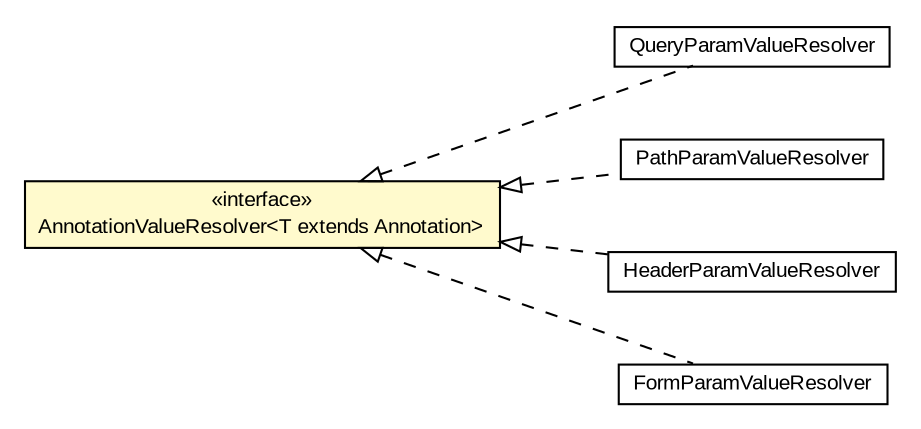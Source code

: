 #!/usr/local/bin/dot
#
# Class diagram 
# Generated by UMLGraph version R5_6-24-gf6e263 (http://www.umlgraph.org/)
#

digraph G {
	edge [fontname="arial",fontsize=10,labelfontname="arial",labelfontsize=10];
	node [fontname="arial",fontsize=10,shape=plaintext];
	nodesep=0.25;
	ranksep=0.5;
	rankdir=LR;
	// com.gwtplatform.dispatch.rest.rebind.util.QueryParamValueResolver
	c124715 [label=<<table title="com.gwtplatform.dispatch.rest.rebind.util.QueryParamValueResolver" border="0" cellborder="1" cellspacing="0" cellpadding="2" port="p" href="./QueryParamValueResolver.html">
		<tr><td><table border="0" cellspacing="0" cellpadding="1">
<tr><td align="center" balign="center"> QueryParamValueResolver </td></tr>
		</table></td></tr>
		</table>>, URL="./QueryParamValueResolver.html", fontname="arial", fontcolor="black", fontsize=10.0];
	// com.gwtplatform.dispatch.rest.rebind.util.PathParamValueResolver
	c124716 [label=<<table title="com.gwtplatform.dispatch.rest.rebind.util.PathParamValueResolver" border="0" cellborder="1" cellspacing="0" cellpadding="2" port="p" href="./PathParamValueResolver.html">
		<tr><td><table border="0" cellspacing="0" cellpadding="1">
<tr><td align="center" balign="center"> PathParamValueResolver </td></tr>
		</table></td></tr>
		</table>>, URL="./PathParamValueResolver.html", fontname="arial", fontcolor="black", fontsize=10.0];
	// com.gwtplatform.dispatch.rest.rebind.util.HeaderParamValueResolver
	c124717 [label=<<table title="com.gwtplatform.dispatch.rest.rebind.util.HeaderParamValueResolver" border="0" cellborder="1" cellspacing="0" cellpadding="2" port="p" href="./HeaderParamValueResolver.html">
		<tr><td><table border="0" cellspacing="0" cellpadding="1">
<tr><td align="center" balign="center"> HeaderParamValueResolver </td></tr>
		</table></td></tr>
		</table>>, URL="./HeaderParamValueResolver.html", fontname="arial", fontcolor="black", fontsize=10.0];
	// com.gwtplatform.dispatch.rest.rebind.util.FormParamValueResolver
	c124719 [label=<<table title="com.gwtplatform.dispatch.rest.rebind.util.FormParamValueResolver" border="0" cellborder="1" cellspacing="0" cellpadding="2" port="p" href="./FormParamValueResolver.html">
		<tr><td><table border="0" cellspacing="0" cellpadding="1">
<tr><td align="center" balign="center"> FormParamValueResolver </td></tr>
		</table></td></tr>
		</table>>, URL="./FormParamValueResolver.html", fontname="arial", fontcolor="black", fontsize=10.0];
	// com.gwtplatform.dispatch.rest.rebind.util.AnnotationValueResolver<T extends java.lang.annotation.Annotation>
	c124720 [label=<<table title="com.gwtplatform.dispatch.rest.rebind.util.AnnotationValueResolver" border="0" cellborder="1" cellspacing="0" cellpadding="2" port="p" bgcolor="lemonChiffon" href="./AnnotationValueResolver.html">
		<tr><td><table border="0" cellspacing="0" cellpadding="1">
<tr><td align="center" balign="center"> &#171;interface&#187; </td></tr>
<tr><td align="center" balign="center"> AnnotationValueResolver&lt;T extends Annotation&gt; </td></tr>
		</table></td></tr>
		</table>>, URL="./AnnotationValueResolver.html", fontname="arial", fontcolor="black", fontsize=10.0];
	//com.gwtplatform.dispatch.rest.rebind.util.QueryParamValueResolver implements com.gwtplatform.dispatch.rest.rebind.util.AnnotationValueResolver<T extends java.lang.annotation.Annotation>
	c124720:p -> c124715:p [dir=back,arrowtail=empty,style=dashed];
	//com.gwtplatform.dispatch.rest.rebind.util.PathParamValueResolver implements com.gwtplatform.dispatch.rest.rebind.util.AnnotationValueResolver<T extends java.lang.annotation.Annotation>
	c124720:p -> c124716:p [dir=back,arrowtail=empty,style=dashed];
	//com.gwtplatform.dispatch.rest.rebind.util.HeaderParamValueResolver implements com.gwtplatform.dispatch.rest.rebind.util.AnnotationValueResolver<T extends java.lang.annotation.Annotation>
	c124720:p -> c124717:p [dir=back,arrowtail=empty,style=dashed];
	//com.gwtplatform.dispatch.rest.rebind.util.FormParamValueResolver implements com.gwtplatform.dispatch.rest.rebind.util.AnnotationValueResolver<T extends java.lang.annotation.Annotation>
	c124720:p -> c124719:p [dir=back,arrowtail=empty,style=dashed];
}

